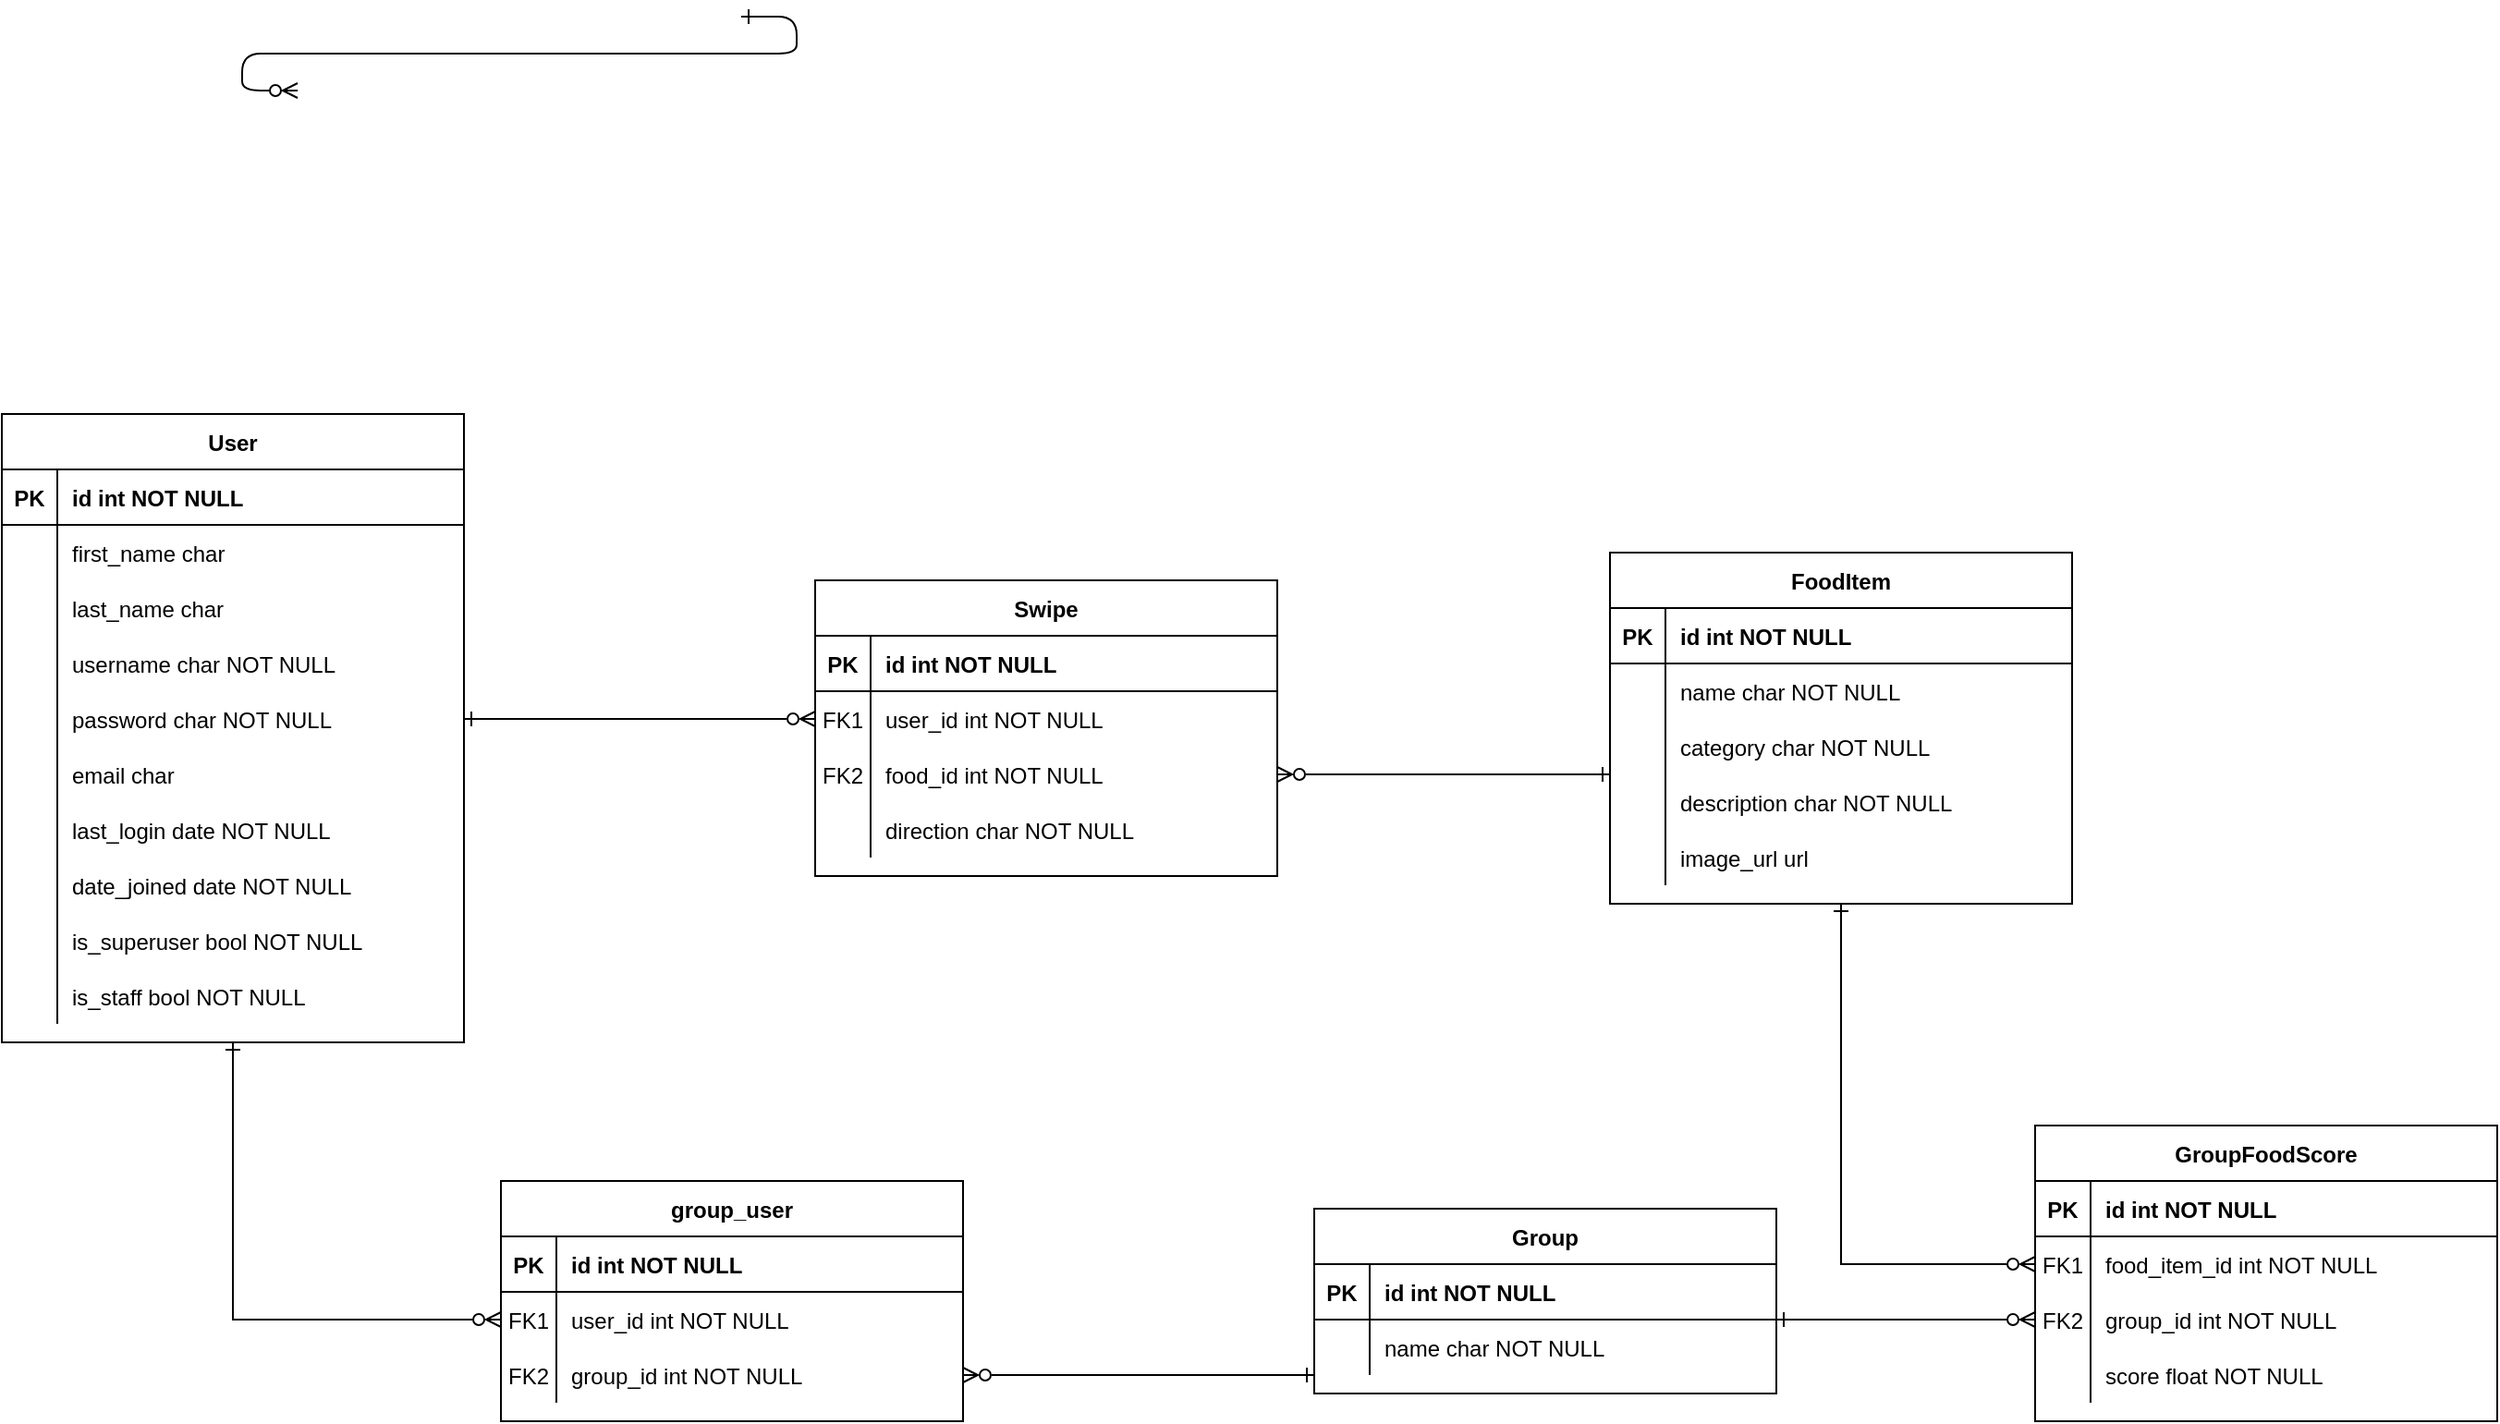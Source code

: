 <mxfile version="26.1.1">
  <diagram id="R2lEEEUBdFMjLlhIrx00" name="Page-1">
    <mxGraphModel dx="2095" dy="973" grid="1" gridSize="10" guides="1" tooltips="1" connect="1" arrows="1" fold="1" page="0" pageScale="1" pageWidth="850" pageHeight="1100" math="0" shadow="0" extFonts="Permanent Marker^https://fonts.googleapis.com/css?family=Permanent+Marker">
      <root>
        <mxCell id="0" />
        <mxCell id="1" parent="0" />
        <mxCell id="C-vyLk0tnHw3VtMMgP7b-12" value="" style="edgeStyle=entityRelationEdgeStyle;endArrow=ERzeroToMany;startArrow=ERone;endFill=1;startFill=0;" parent="1" target="C-vyLk0tnHw3VtMMgP7b-17" edge="1">
          <mxGeometry width="100" height="100" relative="1" as="geometry">
            <mxPoint x="700" y="165" as="sourcePoint" />
            <mxPoint x="460" y="205" as="targetPoint" />
          </mxGeometry>
        </mxCell>
        <mxCell id="mdGpPPyWuQmpUNpo9p77-39" value="User" style="shape=table;startSize=30;container=1;collapsible=1;childLayout=tableLayout;fixedRows=1;rowLines=0;fontStyle=1;align=center;resizeLast=1;movable=1;resizable=1;rotatable=1;deletable=1;editable=1;locked=0;connectable=1;gradientColor=none;" vertex="1" parent="1">
          <mxGeometry x="300" y="380" width="250" height="340" as="geometry">
            <mxRectangle x="300" y="380" width="100" height="30" as="alternateBounds" />
          </mxGeometry>
        </mxCell>
        <mxCell id="mdGpPPyWuQmpUNpo9p77-40" value="" style="shape=partialRectangle;collapsible=0;dropTarget=0;pointerEvents=0;fillColor=none;points=[[0,0.5],[1,0.5]];portConstraint=eastwest;top=0;left=0;right=0;bottom=1;" vertex="1" parent="mdGpPPyWuQmpUNpo9p77-39">
          <mxGeometry y="30" width="250" height="30" as="geometry" />
        </mxCell>
        <mxCell id="mdGpPPyWuQmpUNpo9p77-41" value="PK" style="shape=partialRectangle;overflow=hidden;connectable=0;fillColor=none;top=0;left=0;bottom=0;right=0;fontStyle=1;" vertex="1" parent="mdGpPPyWuQmpUNpo9p77-40">
          <mxGeometry width="30" height="30" as="geometry">
            <mxRectangle width="30" height="30" as="alternateBounds" />
          </mxGeometry>
        </mxCell>
        <mxCell id="mdGpPPyWuQmpUNpo9p77-42" value="id int NOT NULL " style="shape=partialRectangle;overflow=hidden;connectable=0;fillColor=none;top=0;left=0;bottom=0;right=0;align=left;spacingLeft=6;fontStyle=1;" vertex="1" parent="mdGpPPyWuQmpUNpo9p77-40">
          <mxGeometry x="30" width="220" height="30" as="geometry">
            <mxRectangle width="220" height="30" as="alternateBounds" />
          </mxGeometry>
        </mxCell>
        <mxCell id="mdGpPPyWuQmpUNpo9p77-43" value="" style="shape=partialRectangle;collapsible=0;dropTarget=0;pointerEvents=0;fillColor=none;points=[[0,0.5],[1,0.5]];portConstraint=eastwest;top=0;left=0;right=0;bottom=0;" vertex="1" parent="mdGpPPyWuQmpUNpo9p77-39">
          <mxGeometry y="60" width="250" height="30" as="geometry" />
        </mxCell>
        <mxCell id="mdGpPPyWuQmpUNpo9p77-44" value="" style="shape=partialRectangle;overflow=hidden;connectable=0;fillColor=none;top=0;left=0;bottom=0;right=0;" vertex="1" parent="mdGpPPyWuQmpUNpo9p77-43">
          <mxGeometry width="30" height="30" as="geometry">
            <mxRectangle width="30" height="30" as="alternateBounds" />
          </mxGeometry>
        </mxCell>
        <mxCell id="mdGpPPyWuQmpUNpo9p77-45" value="first_name char" style="shape=partialRectangle;overflow=hidden;connectable=0;fillColor=none;top=0;left=0;bottom=0;right=0;align=left;spacingLeft=6;" vertex="1" parent="mdGpPPyWuQmpUNpo9p77-43">
          <mxGeometry x="30" width="220" height="30" as="geometry">
            <mxRectangle width="220" height="30" as="alternateBounds" />
          </mxGeometry>
        </mxCell>
        <mxCell id="mdGpPPyWuQmpUNpo9p77-46" style="shape=partialRectangle;collapsible=0;dropTarget=0;pointerEvents=0;fillColor=none;points=[[0,0.5],[1,0.5]];portConstraint=eastwest;top=0;left=0;right=0;bottom=0;" vertex="1" parent="mdGpPPyWuQmpUNpo9p77-39">
          <mxGeometry y="90" width="250" height="30" as="geometry" />
        </mxCell>
        <mxCell id="mdGpPPyWuQmpUNpo9p77-47" style="shape=partialRectangle;overflow=hidden;connectable=0;fillColor=none;top=0;left=0;bottom=0;right=0;" vertex="1" parent="mdGpPPyWuQmpUNpo9p77-46">
          <mxGeometry width="30" height="30" as="geometry">
            <mxRectangle width="30" height="30" as="alternateBounds" />
          </mxGeometry>
        </mxCell>
        <mxCell id="mdGpPPyWuQmpUNpo9p77-48" value="last_name char" style="shape=partialRectangle;overflow=hidden;connectable=0;fillColor=none;top=0;left=0;bottom=0;right=0;align=left;spacingLeft=6;" vertex="1" parent="mdGpPPyWuQmpUNpo9p77-46">
          <mxGeometry x="30" width="220" height="30" as="geometry">
            <mxRectangle width="220" height="30" as="alternateBounds" />
          </mxGeometry>
        </mxCell>
        <mxCell id="mdGpPPyWuQmpUNpo9p77-49" style="shape=partialRectangle;collapsible=0;dropTarget=0;pointerEvents=0;fillColor=none;points=[[0,0.5],[1,0.5]];portConstraint=eastwest;top=0;left=0;right=0;bottom=0;" vertex="1" parent="mdGpPPyWuQmpUNpo9p77-39">
          <mxGeometry y="120" width="250" height="30" as="geometry" />
        </mxCell>
        <mxCell id="mdGpPPyWuQmpUNpo9p77-50" style="shape=partialRectangle;overflow=hidden;connectable=0;fillColor=none;top=0;left=0;bottom=0;right=0;" vertex="1" parent="mdGpPPyWuQmpUNpo9p77-49">
          <mxGeometry width="30" height="30" as="geometry">
            <mxRectangle width="30" height="30" as="alternateBounds" />
          </mxGeometry>
        </mxCell>
        <mxCell id="mdGpPPyWuQmpUNpo9p77-51" value="username char NOT NULL" style="shape=partialRectangle;overflow=hidden;connectable=0;fillColor=none;top=0;left=0;bottom=0;right=0;align=left;spacingLeft=6;" vertex="1" parent="mdGpPPyWuQmpUNpo9p77-49">
          <mxGeometry x="30" width="220" height="30" as="geometry">
            <mxRectangle width="220" height="30" as="alternateBounds" />
          </mxGeometry>
        </mxCell>
        <mxCell id="mdGpPPyWuQmpUNpo9p77-52" style="shape=partialRectangle;collapsible=0;dropTarget=0;pointerEvents=0;fillColor=none;points=[[0,0.5],[1,0.5]];portConstraint=eastwest;top=0;left=0;right=0;bottom=0;" vertex="1" parent="mdGpPPyWuQmpUNpo9p77-39">
          <mxGeometry y="150" width="250" height="30" as="geometry" />
        </mxCell>
        <mxCell id="mdGpPPyWuQmpUNpo9p77-53" style="shape=partialRectangle;overflow=hidden;connectable=0;fillColor=none;top=0;left=0;bottom=0;right=0;" vertex="1" parent="mdGpPPyWuQmpUNpo9p77-52">
          <mxGeometry width="30" height="30" as="geometry">
            <mxRectangle width="30" height="30" as="alternateBounds" />
          </mxGeometry>
        </mxCell>
        <mxCell id="mdGpPPyWuQmpUNpo9p77-54" value="password char NOT NULL" style="shape=partialRectangle;overflow=hidden;connectable=0;fillColor=none;top=0;left=0;bottom=0;right=0;align=left;spacingLeft=6;" vertex="1" parent="mdGpPPyWuQmpUNpo9p77-52">
          <mxGeometry x="30" width="220" height="30" as="geometry">
            <mxRectangle width="220" height="30" as="alternateBounds" />
          </mxGeometry>
        </mxCell>
        <mxCell id="mdGpPPyWuQmpUNpo9p77-55" style="shape=partialRectangle;collapsible=0;dropTarget=0;pointerEvents=0;fillColor=none;points=[[0,0.5],[1,0.5]];portConstraint=eastwest;top=0;left=0;right=0;bottom=0;" vertex="1" parent="mdGpPPyWuQmpUNpo9p77-39">
          <mxGeometry y="180" width="250" height="30" as="geometry" />
        </mxCell>
        <mxCell id="mdGpPPyWuQmpUNpo9p77-56" style="shape=partialRectangle;overflow=hidden;connectable=0;fillColor=none;top=0;left=0;bottom=0;right=0;" vertex="1" parent="mdGpPPyWuQmpUNpo9p77-55">
          <mxGeometry width="30" height="30" as="geometry">
            <mxRectangle width="30" height="30" as="alternateBounds" />
          </mxGeometry>
        </mxCell>
        <mxCell id="mdGpPPyWuQmpUNpo9p77-57" value="email char" style="shape=partialRectangle;overflow=hidden;connectable=0;fillColor=none;top=0;left=0;bottom=0;right=0;align=left;spacingLeft=6;" vertex="1" parent="mdGpPPyWuQmpUNpo9p77-55">
          <mxGeometry x="30" width="220" height="30" as="geometry">
            <mxRectangle width="220" height="30" as="alternateBounds" />
          </mxGeometry>
        </mxCell>
        <mxCell id="mdGpPPyWuQmpUNpo9p77-58" style="shape=partialRectangle;collapsible=0;dropTarget=0;pointerEvents=0;fillColor=none;points=[[0,0.5],[1,0.5]];portConstraint=eastwest;top=0;left=0;right=0;bottom=0;" vertex="1" parent="mdGpPPyWuQmpUNpo9p77-39">
          <mxGeometry y="210" width="250" height="30" as="geometry" />
        </mxCell>
        <mxCell id="mdGpPPyWuQmpUNpo9p77-59" style="shape=partialRectangle;overflow=hidden;connectable=0;fillColor=none;top=0;left=0;bottom=0;right=0;" vertex="1" parent="mdGpPPyWuQmpUNpo9p77-58">
          <mxGeometry width="30" height="30" as="geometry">
            <mxRectangle width="30" height="30" as="alternateBounds" />
          </mxGeometry>
        </mxCell>
        <mxCell id="mdGpPPyWuQmpUNpo9p77-60" value="last_login date NOT NULL" style="shape=partialRectangle;overflow=hidden;connectable=0;fillColor=none;top=0;left=0;bottom=0;right=0;align=left;spacingLeft=6;" vertex="1" parent="mdGpPPyWuQmpUNpo9p77-58">
          <mxGeometry x="30" width="220" height="30" as="geometry">
            <mxRectangle width="220" height="30" as="alternateBounds" />
          </mxGeometry>
        </mxCell>
        <mxCell id="mdGpPPyWuQmpUNpo9p77-61" style="shape=partialRectangle;collapsible=0;dropTarget=0;pointerEvents=0;fillColor=none;points=[[0,0.5],[1,0.5]];portConstraint=eastwest;top=0;left=0;right=0;bottom=0;" vertex="1" parent="mdGpPPyWuQmpUNpo9p77-39">
          <mxGeometry y="240" width="250" height="30" as="geometry" />
        </mxCell>
        <mxCell id="mdGpPPyWuQmpUNpo9p77-62" style="shape=partialRectangle;overflow=hidden;connectable=0;fillColor=none;top=0;left=0;bottom=0;right=0;" vertex="1" parent="mdGpPPyWuQmpUNpo9p77-61">
          <mxGeometry width="30" height="30" as="geometry">
            <mxRectangle width="30" height="30" as="alternateBounds" />
          </mxGeometry>
        </mxCell>
        <mxCell id="mdGpPPyWuQmpUNpo9p77-63" value="date_joined date NOT NULL" style="shape=partialRectangle;overflow=hidden;connectable=0;fillColor=none;top=0;left=0;bottom=0;right=0;align=left;spacingLeft=6;" vertex="1" parent="mdGpPPyWuQmpUNpo9p77-61">
          <mxGeometry x="30" width="220" height="30" as="geometry">
            <mxRectangle width="220" height="30" as="alternateBounds" />
          </mxGeometry>
        </mxCell>
        <mxCell id="mdGpPPyWuQmpUNpo9p77-64" style="shape=partialRectangle;collapsible=0;dropTarget=0;pointerEvents=0;fillColor=none;points=[[0,0.5],[1,0.5]];portConstraint=eastwest;top=0;left=0;right=0;bottom=0;" vertex="1" parent="mdGpPPyWuQmpUNpo9p77-39">
          <mxGeometry y="270" width="250" height="30" as="geometry" />
        </mxCell>
        <mxCell id="mdGpPPyWuQmpUNpo9p77-65" style="shape=partialRectangle;overflow=hidden;connectable=0;fillColor=none;top=0;left=0;bottom=0;right=0;" vertex="1" parent="mdGpPPyWuQmpUNpo9p77-64">
          <mxGeometry width="30" height="30" as="geometry">
            <mxRectangle width="30" height="30" as="alternateBounds" />
          </mxGeometry>
        </mxCell>
        <mxCell id="mdGpPPyWuQmpUNpo9p77-66" value="is_superuser bool NOT NULL" style="shape=partialRectangle;overflow=hidden;connectable=0;fillColor=none;top=0;left=0;bottom=0;right=0;align=left;spacingLeft=6;" vertex="1" parent="mdGpPPyWuQmpUNpo9p77-64">
          <mxGeometry x="30" width="220" height="30" as="geometry">
            <mxRectangle width="220" height="30" as="alternateBounds" />
          </mxGeometry>
        </mxCell>
        <mxCell id="mdGpPPyWuQmpUNpo9p77-67" style="shape=partialRectangle;collapsible=0;dropTarget=0;pointerEvents=0;fillColor=none;points=[[0,0.5],[1,0.5]];portConstraint=eastwest;top=0;left=0;right=0;bottom=0;" vertex="1" parent="mdGpPPyWuQmpUNpo9p77-39">
          <mxGeometry y="300" width="250" height="30" as="geometry" />
        </mxCell>
        <mxCell id="mdGpPPyWuQmpUNpo9p77-68" style="shape=partialRectangle;overflow=hidden;connectable=0;fillColor=none;top=0;left=0;bottom=0;right=0;" vertex="1" parent="mdGpPPyWuQmpUNpo9p77-67">
          <mxGeometry width="30" height="30" as="geometry">
            <mxRectangle width="30" height="30" as="alternateBounds" />
          </mxGeometry>
        </mxCell>
        <mxCell id="mdGpPPyWuQmpUNpo9p77-69" value="is_staff bool NOT NULL" style="shape=partialRectangle;overflow=hidden;connectable=0;fillColor=none;top=0;left=0;bottom=0;right=0;align=left;spacingLeft=6;" vertex="1" parent="mdGpPPyWuQmpUNpo9p77-67">
          <mxGeometry x="30" width="220" height="30" as="geometry">
            <mxRectangle width="220" height="30" as="alternateBounds" />
          </mxGeometry>
        </mxCell>
        <mxCell id="mdGpPPyWuQmpUNpo9p77-71" value="FoodItem" style="shape=table;startSize=30;container=1;collapsible=1;childLayout=tableLayout;fixedRows=1;rowLines=0;fontStyle=1;align=center;resizeLast=1;movable=1;resizable=1;rotatable=1;deletable=1;editable=1;locked=0;connectable=1;gradientColor=none;" vertex="1" parent="1">
          <mxGeometry x="1170" y="455" width="250" height="190" as="geometry">
            <mxRectangle x="300" y="380" width="100" height="30" as="alternateBounds" />
          </mxGeometry>
        </mxCell>
        <mxCell id="mdGpPPyWuQmpUNpo9p77-72" value="" style="shape=partialRectangle;collapsible=0;dropTarget=0;pointerEvents=0;fillColor=none;points=[[0,0.5],[1,0.5]];portConstraint=eastwest;top=0;left=0;right=0;bottom=1;" vertex="1" parent="mdGpPPyWuQmpUNpo9p77-71">
          <mxGeometry y="30" width="250" height="30" as="geometry" />
        </mxCell>
        <mxCell id="mdGpPPyWuQmpUNpo9p77-73" value="PK" style="shape=partialRectangle;overflow=hidden;connectable=0;fillColor=none;top=0;left=0;bottom=0;right=0;fontStyle=1;" vertex="1" parent="mdGpPPyWuQmpUNpo9p77-72">
          <mxGeometry width="30" height="30" as="geometry">
            <mxRectangle width="30" height="30" as="alternateBounds" />
          </mxGeometry>
        </mxCell>
        <mxCell id="mdGpPPyWuQmpUNpo9p77-74" value="id int NOT NULL " style="shape=partialRectangle;overflow=hidden;connectable=0;fillColor=none;top=0;left=0;bottom=0;right=0;align=left;spacingLeft=6;fontStyle=1;" vertex="1" parent="mdGpPPyWuQmpUNpo9p77-72">
          <mxGeometry x="30" width="220" height="30" as="geometry">
            <mxRectangle width="220" height="30" as="alternateBounds" />
          </mxGeometry>
        </mxCell>
        <mxCell id="mdGpPPyWuQmpUNpo9p77-75" value="" style="shape=partialRectangle;collapsible=0;dropTarget=0;pointerEvents=0;fillColor=none;points=[[0,0.5],[1,0.5]];portConstraint=eastwest;top=0;left=0;right=0;bottom=0;" vertex="1" parent="mdGpPPyWuQmpUNpo9p77-71">
          <mxGeometry y="60" width="250" height="30" as="geometry" />
        </mxCell>
        <mxCell id="mdGpPPyWuQmpUNpo9p77-76" value="" style="shape=partialRectangle;overflow=hidden;connectable=0;fillColor=none;top=0;left=0;bottom=0;right=0;" vertex="1" parent="mdGpPPyWuQmpUNpo9p77-75">
          <mxGeometry width="30" height="30" as="geometry">
            <mxRectangle width="30" height="30" as="alternateBounds" />
          </mxGeometry>
        </mxCell>
        <mxCell id="mdGpPPyWuQmpUNpo9p77-77" value="name char NOT NULL" style="shape=partialRectangle;overflow=hidden;connectable=0;fillColor=none;top=0;left=0;bottom=0;right=0;align=left;spacingLeft=6;" vertex="1" parent="mdGpPPyWuQmpUNpo9p77-75">
          <mxGeometry x="30" width="220" height="30" as="geometry">
            <mxRectangle width="220" height="30" as="alternateBounds" />
          </mxGeometry>
        </mxCell>
        <mxCell id="mdGpPPyWuQmpUNpo9p77-102" style="shape=partialRectangle;collapsible=0;dropTarget=0;pointerEvents=0;fillColor=none;points=[[0,0.5],[1,0.5]];portConstraint=eastwest;top=0;left=0;right=0;bottom=0;" vertex="1" parent="mdGpPPyWuQmpUNpo9p77-71">
          <mxGeometry y="90" width="250" height="30" as="geometry" />
        </mxCell>
        <mxCell id="mdGpPPyWuQmpUNpo9p77-103" style="shape=partialRectangle;overflow=hidden;connectable=0;fillColor=none;top=0;left=0;bottom=0;right=0;" vertex="1" parent="mdGpPPyWuQmpUNpo9p77-102">
          <mxGeometry width="30" height="30" as="geometry">
            <mxRectangle width="30" height="30" as="alternateBounds" />
          </mxGeometry>
        </mxCell>
        <mxCell id="mdGpPPyWuQmpUNpo9p77-104" value="category char NOT NULL" style="shape=partialRectangle;overflow=hidden;connectable=0;fillColor=none;top=0;left=0;bottom=0;right=0;align=left;spacingLeft=6;" vertex="1" parent="mdGpPPyWuQmpUNpo9p77-102">
          <mxGeometry x="30" width="220" height="30" as="geometry">
            <mxRectangle width="220" height="30" as="alternateBounds" />
          </mxGeometry>
        </mxCell>
        <mxCell id="mdGpPPyWuQmpUNpo9p77-105" style="shape=partialRectangle;collapsible=0;dropTarget=0;pointerEvents=0;fillColor=none;points=[[0,0.5],[1,0.5]];portConstraint=eastwest;top=0;left=0;right=0;bottom=0;" vertex="1" parent="mdGpPPyWuQmpUNpo9p77-71">
          <mxGeometry y="120" width="250" height="30" as="geometry" />
        </mxCell>
        <mxCell id="mdGpPPyWuQmpUNpo9p77-106" style="shape=partialRectangle;overflow=hidden;connectable=0;fillColor=none;top=0;left=0;bottom=0;right=0;" vertex="1" parent="mdGpPPyWuQmpUNpo9p77-105">
          <mxGeometry width="30" height="30" as="geometry">
            <mxRectangle width="30" height="30" as="alternateBounds" />
          </mxGeometry>
        </mxCell>
        <mxCell id="mdGpPPyWuQmpUNpo9p77-107" value="description char NOT NULL" style="shape=partialRectangle;overflow=hidden;connectable=0;fillColor=none;top=0;left=0;bottom=0;right=0;align=left;spacingLeft=6;" vertex="1" parent="mdGpPPyWuQmpUNpo9p77-105">
          <mxGeometry x="30" width="220" height="30" as="geometry">
            <mxRectangle width="220" height="30" as="alternateBounds" />
          </mxGeometry>
        </mxCell>
        <mxCell id="mdGpPPyWuQmpUNpo9p77-108" style="shape=partialRectangle;collapsible=0;dropTarget=0;pointerEvents=0;fillColor=none;points=[[0,0.5],[1,0.5]];portConstraint=eastwest;top=0;left=0;right=0;bottom=0;" vertex="1" parent="mdGpPPyWuQmpUNpo9p77-71">
          <mxGeometry y="150" width="250" height="30" as="geometry" />
        </mxCell>
        <mxCell id="mdGpPPyWuQmpUNpo9p77-109" style="shape=partialRectangle;overflow=hidden;connectable=0;fillColor=none;top=0;left=0;bottom=0;right=0;" vertex="1" parent="mdGpPPyWuQmpUNpo9p77-108">
          <mxGeometry width="30" height="30" as="geometry">
            <mxRectangle width="30" height="30" as="alternateBounds" />
          </mxGeometry>
        </mxCell>
        <mxCell id="mdGpPPyWuQmpUNpo9p77-110" value="image_url url" style="shape=partialRectangle;overflow=hidden;connectable=0;fillColor=none;top=0;left=0;bottom=0;right=0;align=left;spacingLeft=6;" vertex="1" parent="mdGpPPyWuQmpUNpo9p77-108">
          <mxGeometry x="30" width="220" height="30" as="geometry">
            <mxRectangle width="220" height="30" as="alternateBounds" />
          </mxGeometry>
        </mxCell>
        <mxCell id="mdGpPPyWuQmpUNpo9p77-111" value="Swipe" style="shape=table;startSize=30;container=1;collapsible=1;childLayout=tableLayout;fixedRows=1;rowLines=0;fontStyle=1;align=center;resizeLast=1;movable=1;resizable=1;rotatable=1;deletable=1;editable=1;locked=0;connectable=1;gradientColor=none;" vertex="1" parent="1">
          <mxGeometry x="740" y="470" width="250" height="160" as="geometry">
            <mxRectangle x="300" y="380" width="100" height="30" as="alternateBounds" />
          </mxGeometry>
        </mxCell>
        <mxCell id="mdGpPPyWuQmpUNpo9p77-112" value="" style="shape=partialRectangle;collapsible=0;dropTarget=0;pointerEvents=0;fillColor=none;points=[[0,0.5],[1,0.5]];portConstraint=eastwest;top=0;left=0;right=0;bottom=1;" vertex="1" parent="mdGpPPyWuQmpUNpo9p77-111">
          <mxGeometry y="30" width="250" height="30" as="geometry" />
        </mxCell>
        <mxCell id="mdGpPPyWuQmpUNpo9p77-113" value="PK" style="shape=partialRectangle;overflow=hidden;connectable=0;fillColor=none;top=0;left=0;bottom=0;right=0;fontStyle=1;" vertex="1" parent="mdGpPPyWuQmpUNpo9p77-112">
          <mxGeometry width="30" height="30" as="geometry">
            <mxRectangle width="30" height="30" as="alternateBounds" />
          </mxGeometry>
        </mxCell>
        <mxCell id="mdGpPPyWuQmpUNpo9p77-114" value="id int NOT NULL " style="shape=partialRectangle;overflow=hidden;connectable=0;fillColor=none;top=0;left=0;bottom=0;right=0;align=left;spacingLeft=6;fontStyle=1;" vertex="1" parent="mdGpPPyWuQmpUNpo9p77-112">
          <mxGeometry x="30" width="220" height="30" as="geometry">
            <mxRectangle width="220" height="30" as="alternateBounds" />
          </mxGeometry>
        </mxCell>
        <mxCell id="mdGpPPyWuQmpUNpo9p77-115" value="" style="shape=partialRectangle;collapsible=0;dropTarget=0;pointerEvents=0;fillColor=none;points=[[0,0.5],[1,0.5]];portConstraint=eastwest;top=0;left=0;right=0;bottom=0;" vertex="1" parent="mdGpPPyWuQmpUNpo9p77-111">
          <mxGeometry y="60" width="250" height="30" as="geometry" />
        </mxCell>
        <mxCell id="mdGpPPyWuQmpUNpo9p77-116" value="FK1" style="shape=partialRectangle;overflow=hidden;connectable=0;fillColor=none;top=0;left=0;bottom=0;right=0;" vertex="1" parent="mdGpPPyWuQmpUNpo9p77-115">
          <mxGeometry width="30" height="30" as="geometry">
            <mxRectangle width="30" height="30" as="alternateBounds" />
          </mxGeometry>
        </mxCell>
        <mxCell id="mdGpPPyWuQmpUNpo9p77-117" value="user_id int NOT NULL" style="shape=partialRectangle;overflow=hidden;connectable=0;fillColor=none;top=0;left=0;bottom=0;right=0;align=left;spacingLeft=6;" vertex="1" parent="mdGpPPyWuQmpUNpo9p77-115">
          <mxGeometry x="30" width="220" height="30" as="geometry">
            <mxRectangle width="220" height="30" as="alternateBounds" />
          </mxGeometry>
        </mxCell>
        <mxCell id="mdGpPPyWuQmpUNpo9p77-118" style="shape=partialRectangle;collapsible=0;dropTarget=0;pointerEvents=0;fillColor=none;points=[[0,0.5],[1,0.5]];portConstraint=eastwest;top=0;left=0;right=0;bottom=0;" vertex="1" parent="mdGpPPyWuQmpUNpo9p77-111">
          <mxGeometry y="90" width="250" height="30" as="geometry" />
        </mxCell>
        <mxCell id="mdGpPPyWuQmpUNpo9p77-119" value="FK2" style="shape=partialRectangle;overflow=hidden;connectable=0;fillColor=none;top=0;left=0;bottom=0;right=0;" vertex="1" parent="mdGpPPyWuQmpUNpo9p77-118">
          <mxGeometry width="30" height="30" as="geometry">
            <mxRectangle width="30" height="30" as="alternateBounds" />
          </mxGeometry>
        </mxCell>
        <mxCell id="mdGpPPyWuQmpUNpo9p77-120" value="food_id int NOT NULL" style="shape=partialRectangle;overflow=hidden;connectable=0;fillColor=none;top=0;left=0;bottom=0;right=0;align=left;spacingLeft=6;" vertex="1" parent="mdGpPPyWuQmpUNpo9p77-118">
          <mxGeometry x="30" width="220" height="30" as="geometry">
            <mxRectangle width="220" height="30" as="alternateBounds" />
          </mxGeometry>
        </mxCell>
        <mxCell id="mdGpPPyWuQmpUNpo9p77-121" style="shape=partialRectangle;collapsible=0;dropTarget=0;pointerEvents=0;fillColor=none;points=[[0,0.5],[1,0.5]];portConstraint=eastwest;top=0;left=0;right=0;bottom=0;" vertex="1" parent="mdGpPPyWuQmpUNpo9p77-111">
          <mxGeometry y="120" width="250" height="30" as="geometry" />
        </mxCell>
        <mxCell id="mdGpPPyWuQmpUNpo9p77-122" style="shape=partialRectangle;overflow=hidden;connectable=0;fillColor=none;top=0;left=0;bottom=0;right=0;" vertex="1" parent="mdGpPPyWuQmpUNpo9p77-121">
          <mxGeometry width="30" height="30" as="geometry">
            <mxRectangle width="30" height="30" as="alternateBounds" />
          </mxGeometry>
        </mxCell>
        <mxCell id="mdGpPPyWuQmpUNpo9p77-123" value="direction char NOT NULL" style="shape=partialRectangle;overflow=hidden;connectable=0;fillColor=none;top=0;left=0;bottom=0;right=0;align=left;spacingLeft=6;" vertex="1" parent="mdGpPPyWuQmpUNpo9p77-121">
          <mxGeometry x="30" width="220" height="30" as="geometry">
            <mxRectangle width="220" height="30" as="alternateBounds" />
          </mxGeometry>
        </mxCell>
        <mxCell id="mdGpPPyWuQmpUNpo9p77-128" style="edgeStyle=orthogonalEdgeStyle;rounded=0;orthogonalLoop=1;jettySize=auto;html=1;exitX=1;exitY=0.5;exitDx=0;exitDy=0;endArrow=ERone;endFill=0;startArrow=ERzeroToMany;startFill=0;" edge="1" parent="1" source="mdGpPPyWuQmpUNpo9p77-118" target="mdGpPPyWuQmpUNpo9p77-71">
          <mxGeometry relative="1" as="geometry">
            <Array as="points">
              <mxPoint x="1170" y="575" />
              <mxPoint x="1170" y="575" />
            </Array>
          </mxGeometry>
        </mxCell>
        <mxCell id="mdGpPPyWuQmpUNpo9p77-130" style="edgeStyle=orthogonalEdgeStyle;rounded=0;orthogonalLoop=1;jettySize=auto;html=1;exitX=0;exitY=0.5;exitDx=0;exitDy=0;startArrow=ERzeroToMany;startFill=0;endArrow=ERone;endFill=0;" edge="1" parent="1" source="mdGpPPyWuQmpUNpo9p77-115" target="mdGpPPyWuQmpUNpo9p77-39">
          <mxGeometry relative="1" as="geometry">
            <Array as="points">
              <mxPoint x="660" y="545" />
              <mxPoint x="660" y="545" />
            </Array>
          </mxGeometry>
        </mxCell>
        <mxCell id="mdGpPPyWuQmpUNpo9p77-131" value="Group" style="shape=table;startSize=30;container=1;collapsible=1;childLayout=tableLayout;fixedRows=1;rowLines=0;fontStyle=1;align=center;resizeLast=1;movable=1;resizable=1;rotatable=1;deletable=1;editable=1;locked=0;connectable=1;gradientColor=none;" vertex="1" parent="1">
          <mxGeometry x="1010" y="810" width="250" height="100" as="geometry">
            <mxRectangle x="300" y="380" width="100" height="30" as="alternateBounds" />
          </mxGeometry>
        </mxCell>
        <mxCell id="mdGpPPyWuQmpUNpo9p77-132" value="" style="shape=partialRectangle;collapsible=0;dropTarget=0;pointerEvents=0;fillColor=none;points=[[0,0.5],[1,0.5]];portConstraint=eastwest;top=0;left=0;right=0;bottom=1;" vertex="1" parent="mdGpPPyWuQmpUNpo9p77-131">
          <mxGeometry y="30" width="250" height="30" as="geometry" />
        </mxCell>
        <mxCell id="mdGpPPyWuQmpUNpo9p77-133" value="PK" style="shape=partialRectangle;overflow=hidden;connectable=0;fillColor=none;top=0;left=0;bottom=0;right=0;fontStyle=1;" vertex="1" parent="mdGpPPyWuQmpUNpo9p77-132">
          <mxGeometry width="30" height="30" as="geometry">
            <mxRectangle width="30" height="30" as="alternateBounds" />
          </mxGeometry>
        </mxCell>
        <mxCell id="mdGpPPyWuQmpUNpo9p77-134" value="id int NOT NULL " style="shape=partialRectangle;overflow=hidden;connectable=0;fillColor=none;top=0;left=0;bottom=0;right=0;align=left;spacingLeft=6;fontStyle=1;" vertex="1" parent="mdGpPPyWuQmpUNpo9p77-132">
          <mxGeometry x="30" width="220" height="30" as="geometry">
            <mxRectangle width="220" height="30" as="alternateBounds" />
          </mxGeometry>
        </mxCell>
        <mxCell id="mdGpPPyWuQmpUNpo9p77-141" style="shape=partialRectangle;collapsible=0;dropTarget=0;pointerEvents=0;fillColor=none;points=[[0,0.5],[1,0.5]];portConstraint=eastwest;top=0;left=0;right=0;bottom=0;" vertex="1" parent="mdGpPPyWuQmpUNpo9p77-131">
          <mxGeometry y="60" width="250" height="30" as="geometry" />
        </mxCell>
        <mxCell id="mdGpPPyWuQmpUNpo9p77-142" style="shape=partialRectangle;overflow=hidden;connectable=0;fillColor=none;top=0;left=0;bottom=0;right=0;" vertex="1" parent="mdGpPPyWuQmpUNpo9p77-141">
          <mxGeometry width="30" height="30" as="geometry">
            <mxRectangle width="30" height="30" as="alternateBounds" />
          </mxGeometry>
        </mxCell>
        <mxCell id="mdGpPPyWuQmpUNpo9p77-143" value="name char NOT NULL" style="shape=partialRectangle;overflow=hidden;connectable=0;fillColor=none;top=0;left=0;bottom=0;right=0;align=left;spacingLeft=6;" vertex="1" parent="mdGpPPyWuQmpUNpo9p77-141">
          <mxGeometry x="30" width="220" height="30" as="geometry">
            <mxRectangle width="220" height="30" as="alternateBounds" />
          </mxGeometry>
        </mxCell>
        <mxCell id="mdGpPPyWuQmpUNpo9p77-144" value="group_user" style="shape=table;startSize=30;container=1;collapsible=1;childLayout=tableLayout;fixedRows=1;rowLines=0;fontStyle=1;align=center;resizeLast=1;movable=1;resizable=1;rotatable=1;deletable=1;editable=1;locked=0;connectable=1;gradientColor=none;" vertex="1" parent="1">
          <mxGeometry x="570" y="795" width="250" height="130" as="geometry">
            <mxRectangle x="300" y="380" width="100" height="30" as="alternateBounds" />
          </mxGeometry>
        </mxCell>
        <mxCell id="mdGpPPyWuQmpUNpo9p77-145" value="" style="shape=partialRectangle;collapsible=0;dropTarget=0;pointerEvents=0;fillColor=none;points=[[0,0.5],[1,0.5]];portConstraint=eastwest;top=0;left=0;right=0;bottom=1;" vertex="1" parent="mdGpPPyWuQmpUNpo9p77-144">
          <mxGeometry y="30" width="250" height="30" as="geometry" />
        </mxCell>
        <mxCell id="mdGpPPyWuQmpUNpo9p77-146" value="PK" style="shape=partialRectangle;overflow=hidden;connectable=0;fillColor=none;top=0;left=0;bottom=0;right=0;fontStyle=1;" vertex="1" parent="mdGpPPyWuQmpUNpo9p77-145">
          <mxGeometry width="30" height="30" as="geometry">
            <mxRectangle width="30" height="30" as="alternateBounds" />
          </mxGeometry>
        </mxCell>
        <mxCell id="mdGpPPyWuQmpUNpo9p77-147" value="id int NOT NULL " style="shape=partialRectangle;overflow=hidden;connectable=0;fillColor=none;top=0;left=0;bottom=0;right=0;align=left;spacingLeft=6;fontStyle=1;" vertex="1" parent="mdGpPPyWuQmpUNpo9p77-145">
          <mxGeometry x="30" width="220" height="30" as="geometry">
            <mxRectangle width="220" height="30" as="alternateBounds" />
          </mxGeometry>
        </mxCell>
        <mxCell id="mdGpPPyWuQmpUNpo9p77-148" style="shape=partialRectangle;collapsible=0;dropTarget=0;pointerEvents=0;fillColor=none;points=[[0,0.5],[1,0.5]];portConstraint=eastwest;top=0;left=0;right=0;bottom=0;" vertex="1" parent="mdGpPPyWuQmpUNpo9p77-144">
          <mxGeometry y="60" width="250" height="30" as="geometry" />
        </mxCell>
        <mxCell id="mdGpPPyWuQmpUNpo9p77-149" value="FK1" style="shape=partialRectangle;overflow=hidden;connectable=0;fillColor=none;top=0;left=0;bottom=0;right=0;" vertex="1" parent="mdGpPPyWuQmpUNpo9p77-148">
          <mxGeometry width="30" height="30" as="geometry">
            <mxRectangle width="30" height="30" as="alternateBounds" />
          </mxGeometry>
        </mxCell>
        <mxCell id="mdGpPPyWuQmpUNpo9p77-150" value="user_id int NOT NULL" style="shape=partialRectangle;overflow=hidden;connectable=0;fillColor=none;top=0;left=0;bottom=0;right=0;align=left;spacingLeft=6;" vertex="1" parent="mdGpPPyWuQmpUNpo9p77-148">
          <mxGeometry x="30" width="220" height="30" as="geometry">
            <mxRectangle width="220" height="30" as="alternateBounds" />
          </mxGeometry>
        </mxCell>
        <mxCell id="mdGpPPyWuQmpUNpo9p77-151" style="shape=partialRectangle;collapsible=0;dropTarget=0;pointerEvents=0;fillColor=none;points=[[0,0.5],[1,0.5]];portConstraint=eastwest;top=0;left=0;right=0;bottom=0;" vertex="1" parent="mdGpPPyWuQmpUNpo9p77-144">
          <mxGeometry y="90" width="250" height="30" as="geometry" />
        </mxCell>
        <mxCell id="mdGpPPyWuQmpUNpo9p77-152" value="FK2" style="shape=partialRectangle;overflow=hidden;connectable=0;fillColor=none;top=0;left=0;bottom=0;right=0;" vertex="1" parent="mdGpPPyWuQmpUNpo9p77-151">
          <mxGeometry width="30" height="30" as="geometry">
            <mxRectangle width="30" height="30" as="alternateBounds" />
          </mxGeometry>
        </mxCell>
        <mxCell id="mdGpPPyWuQmpUNpo9p77-153" value="group_id int NOT NULL" style="shape=partialRectangle;overflow=hidden;connectable=0;fillColor=none;top=0;left=0;bottom=0;right=0;align=left;spacingLeft=6;" vertex="1" parent="mdGpPPyWuQmpUNpo9p77-151">
          <mxGeometry x="30" width="220" height="30" as="geometry">
            <mxRectangle width="220" height="30" as="alternateBounds" />
          </mxGeometry>
        </mxCell>
        <mxCell id="mdGpPPyWuQmpUNpo9p77-154" style="edgeStyle=orthogonalEdgeStyle;rounded=0;orthogonalLoop=1;jettySize=auto;html=1;exitX=0;exitY=0.5;exitDx=0;exitDy=0;startArrow=ERzeroToMany;startFill=0;endArrow=ERone;endFill=0;" edge="1" parent="1" source="mdGpPPyWuQmpUNpo9p77-148" target="mdGpPPyWuQmpUNpo9p77-39">
          <mxGeometry relative="1" as="geometry" />
        </mxCell>
        <mxCell id="mdGpPPyWuQmpUNpo9p77-155" style="edgeStyle=orthogonalEdgeStyle;rounded=0;orthogonalLoop=1;jettySize=auto;html=1;exitX=1;exitY=0.5;exitDx=0;exitDy=0;startArrow=ERzeroToMany;startFill=0;endArrow=ERone;endFill=0;" edge="1" parent="1" source="mdGpPPyWuQmpUNpo9p77-151" target="mdGpPPyWuQmpUNpo9p77-131">
          <mxGeometry relative="1" as="geometry">
            <Array as="points">
              <mxPoint x="920" y="900" />
              <mxPoint x="920" y="900" />
            </Array>
          </mxGeometry>
        </mxCell>
        <mxCell id="mdGpPPyWuQmpUNpo9p77-156" value="GroupFoodScore" style="shape=table;startSize=30;container=1;collapsible=1;childLayout=tableLayout;fixedRows=1;rowLines=0;fontStyle=1;align=center;resizeLast=1;movable=1;resizable=1;rotatable=1;deletable=1;editable=1;locked=0;connectable=1;gradientColor=none;" vertex="1" parent="1">
          <mxGeometry x="1400" y="765" width="250" height="160" as="geometry">
            <mxRectangle x="300" y="380" width="100" height="30" as="alternateBounds" />
          </mxGeometry>
        </mxCell>
        <mxCell id="mdGpPPyWuQmpUNpo9p77-157" value="" style="shape=partialRectangle;collapsible=0;dropTarget=0;pointerEvents=0;fillColor=none;points=[[0,0.5],[1,0.5]];portConstraint=eastwest;top=0;left=0;right=0;bottom=1;" vertex="1" parent="mdGpPPyWuQmpUNpo9p77-156">
          <mxGeometry y="30" width="250" height="30" as="geometry" />
        </mxCell>
        <mxCell id="mdGpPPyWuQmpUNpo9p77-158" value="PK" style="shape=partialRectangle;overflow=hidden;connectable=0;fillColor=none;top=0;left=0;bottom=0;right=0;fontStyle=1;" vertex="1" parent="mdGpPPyWuQmpUNpo9p77-157">
          <mxGeometry width="30" height="30" as="geometry">
            <mxRectangle width="30" height="30" as="alternateBounds" />
          </mxGeometry>
        </mxCell>
        <mxCell id="mdGpPPyWuQmpUNpo9p77-159" value="id int NOT NULL " style="shape=partialRectangle;overflow=hidden;connectable=0;fillColor=none;top=0;left=0;bottom=0;right=0;align=left;spacingLeft=6;fontStyle=1;" vertex="1" parent="mdGpPPyWuQmpUNpo9p77-157">
          <mxGeometry x="30" width="220" height="30" as="geometry">
            <mxRectangle width="220" height="30" as="alternateBounds" />
          </mxGeometry>
        </mxCell>
        <mxCell id="mdGpPPyWuQmpUNpo9p77-160" style="shape=partialRectangle;collapsible=0;dropTarget=0;pointerEvents=0;fillColor=none;points=[[0,0.5],[1,0.5]];portConstraint=eastwest;top=0;left=0;right=0;bottom=0;" vertex="1" parent="mdGpPPyWuQmpUNpo9p77-156">
          <mxGeometry y="60" width="250" height="30" as="geometry" />
        </mxCell>
        <mxCell id="mdGpPPyWuQmpUNpo9p77-161" value="FK1" style="shape=partialRectangle;overflow=hidden;connectable=0;fillColor=none;top=0;left=0;bottom=0;right=0;" vertex="1" parent="mdGpPPyWuQmpUNpo9p77-160">
          <mxGeometry width="30" height="30" as="geometry">
            <mxRectangle width="30" height="30" as="alternateBounds" />
          </mxGeometry>
        </mxCell>
        <mxCell id="mdGpPPyWuQmpUNpo9p77-162" value="food_item_id int NOT NULL" style="shape=partialRectangle;overflow=hidden;connectable=0;fillColor=none;top=0;left=0;bottom=0;right=0;align=left;spacingLeft=6;" vertex="1" parent="mdGpPPyWuQmpUNpo9p77-160">
          <mxGeometry x="30" width="220" height="30" as="geometry">
            <mxRectangle width="220" height="30" as="alternateBounds" />
          </mxGeometry>
        </mxCell>
        <mxCell id="mdGpPPyWuQmpUNpo9p77-163" style="shape=partialRectangle;collapsible=0;dropTarget=0;pointerEvents=0;fillColor=none;points=[[0,0.5],[1,0.5]];portConstraint=eastwest;top=0;left=0;right=0;bottom=0;" vertex="1" parent="mdGpPPyWuQmpUNpo9p77-156">
          <mxGeometry y="90" width="250" height="30" as="geometry" />
        </mxCell>
        <mxCell id="mdGpPPyWuQmpUNpo9p77-164" value="FK2" style="shape=partialRectangle;overflow=hidden;connectable=0;fillColor=none;top=0;left=0;bottom=0;right=0;" vertex="1" parent="mdGpPPyWuQmpUNpo9p77-163">
          <mxGeometry width="30" height="30" as="geometry">
            <mxRectangle width="30" height="30" as="alternateBounds" />
          </mxGeometry>
        </mxCell>
        <mxCell id="mdGpPPyWuQmpUNpo9p77-165" value="group_id int NOT NULL" style="shape=partialRectangle;overflow=hidden;connectable=0;fillColor=none;top=0;left=0;bottom=0;right=0;align=left;spacingLeft=6;" vertex="1" parent="mdGpPPyWuQmpUNpo9p77-163">
          <mxGeometry x="30" width="220" height="30" as="geometry">
            <mxRectangle width="220" height="30" as="alternateBounds" />
          </mxGeometry>
        </mxCell>
        <mxCell id="mdGpPPyWuQmpUNpo9p77-166" style="shape=partialRectangle;collapsible=0;dropTarget=0;pointerEvents=0;fillColor=none;points=[[0,0.5],[1,0.5]];portConstraint=eastwest;top=0;left=0;right=0;bottom=0;" vertex="1" parent="mdGpPPyWuQmpUNpo9p77-156">
          <mxGeometry y="120" width="250" height="30" as="geometry" />
        </mxCell>
        <mxCell id="mdGpPPyWuQmpUNpo9p77-167" style="shape=partialRectangle;overflow=hidden;connectable=0;fillColor=none;top=0;left=0;bottom=0;right=0;" vertex="1" parent="mdGpPPyWuQmpUNpo9p77-166">
          <mxGeometry width="30" height="30" as="geometry">
            <mxRectangle width="30" height="30" as="alternateBounds" />
          </mxGeometry>
        </mxCell>
        <mxCell id="mdGpPPyWuQmpUNpo9p77-168" value="score float NOT NULL" style="shape=partialRectangle;overflow=hidden;connectable=0;fillColor=none;top=0;left=0;bottom=0;right=0;align=left;spacingLeft=6;" vertex="1" parent="mdGpPPyWuQmpUNpo9p77-166">
          <mxGeometry x="30" width="220" height="30" as="geometry">
            <mxRectangle width="220" height="30" as="alternateBounds" />
          </mxGeometry>
        </mxCell>
        <mxCell id="mdGpPPyWuQmpUNpo9p77-169" style="edgeStyle=orthogonalEdgeStyle;rounded=0;orthogonalLoop=1;jettySize=auto;html=1;exitX=0;exitY=0.5;exitDx=0;exitDy=0;startArrow=ERzeroToMany;startFill=0;endArrow=ERone;endFill=0;" edge="1" parent="1" source="mdGpPPyWuQmpUNpo9p77-160" target="mdGpPPyWuQmpUNpo9p77-71">
          <mxGeometry relative="1" as="geometry" />
        </mxCell>
        <mxCell id="mdGpPPyWuQmpUNpo9p77-170" style="edgeStyle=orthogonalEdgeStyle;rounded=0;orthogonalLoop=1;jettySize=auto;html=1;exitX=0;exitY=0.5;exitDx=0;exitDy=0;startArrow=ERzeroToMany;startFill=0;endArrow=ERone;endFill=0;" edge="1" parent="1" source="mdGpPPyWuQmpUNpo9p77-163" target="mdGpPPyWuQmpUNpo9p77-131">
          <mxGeometry relative="1" as="geometry">
            <Array as="points">
              <mxPoint x="1300" y="870" />
              <mxPoint x="1300" y="870" />
            </Array>
          </mxGeometry>
        </mxCell>
      </root>
    </mxGraphModel>
  </diagram>
</mxfile>
